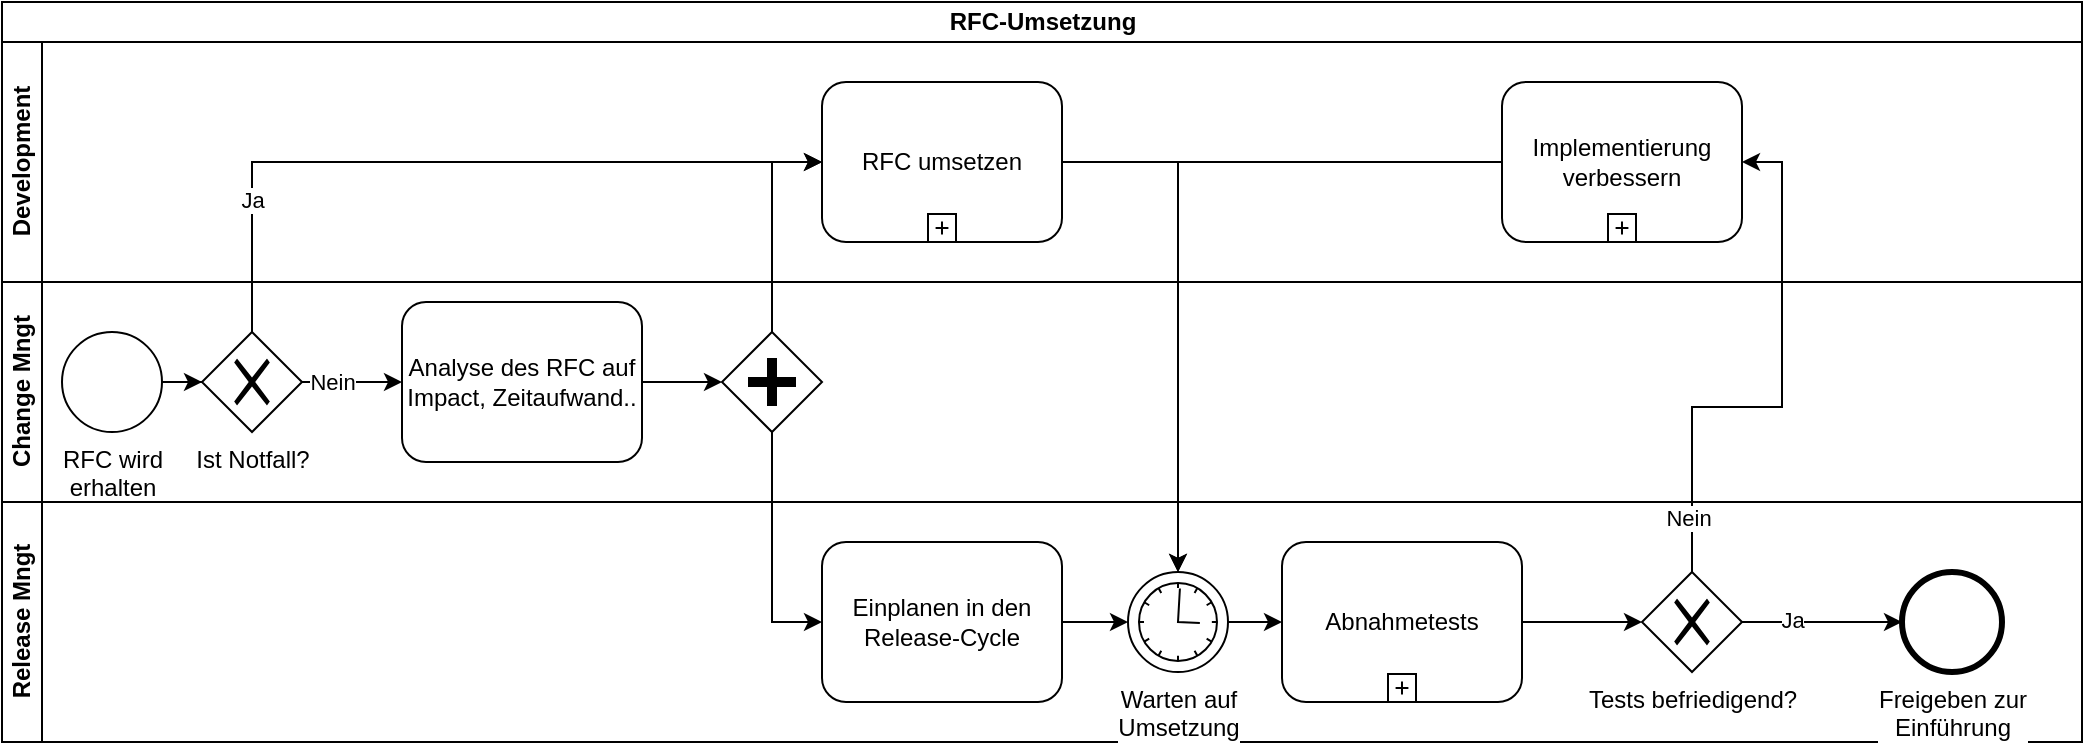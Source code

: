 <mxfile version="13.7.9" type="device"><diagram id="p0OJ0nvZOkCf9SmHsbGq" name="Page-1"><mxGraphModel dx="2173" dy="1999" grid="1" gridSize="10" guides="1" tooltips="1" connect="1" arrows="1" fold="1" page="1" pageScale="1" pageWidth="827" pageHeight="1169" math="0" shadow="0"><root><mxCell id="0"/><mxCell id="1" parent="0"/><mxCell id="WWjFyzP6-1UiFtDNBksE-1" value="RFC-Umsetzung" style="swimlane;html=1;childLayout=stackLayout;resizeParent=1;resizeParentMax=0;horizontal=1;startSize=20;horizontalStack=0;" parent="1" vertex="1"><mxGeometry x="-200" y="-200" width="1040" height="370" as="geometry"/></mxCell><mxCell id="WWjFyzP6-1UiFtDNBksE-2" value="Development" style="swimlane;html=1;startSize=20;horizontal=0;" parent="WWjFyzP6-1UiFtDNBksE-1" vertex="1"><mxGeometry y="20" width="1040" height="120" as="geometry"/></mxCell><mxCell id="WWjFyzP6-1UiFtDNBksE-40" value="Implementierung verbessern" style="html=1;whiteSpace=wrap;rounded=1;dropTarget=0;" parent="WWjFyzP6-1UiFtDNBksE-2" vertex="1"><mxGeometry x="750" y="20" width="120" height="80" as="geometry"/></mxCell><mxCell id="WWjFyzP6-1UiFtDNBksE-41" value="" style="html=1;shape=plus;outlineConnect=0;" parent="WWjFyzP6-1UiFtDNBksE-40" vertex="1"><mxGeometry x="0.5" y="1" width="14" height="14" relative="1" as="geometry"><mxPoint x="-7" y="-14" as="offset"/></mxGeometry></mxCell><mxCell id="WWjFyzP6-1UiFtDNBksE-10" value="RFC umsetzen" style="html=1;whiteSpace=wrap;rounded=1;dropTarget=0;" parent="WWjFyzP6-1UiFtDNBksE-2" vertex="1"><mxGeometry x="410" y="20" width="120" height="80" as="geometry"/></mxCell><mxCell id="WWjFyzP6-1UiFtDNBksE-11" value="" style="html=1;shape=plus;outlineConnect=0;" parent="WWjFyzP6-1UiFtDNBksE-10" vertex="1"><mxGeometry x="0.5" y="1" width="14" height="14" relative="1" as="geometry"><mxPoint x="-7" y="-14" as="offset"/></mxGeometry></mxCell><mxCell id="WWjFyzP6-1UiFtDNBksE-3" value="Change Mngt" style="swimlane;html=1;startSize=20;horizontal=0;" parent="WWjFyzP6-1UiFtDNBksE-1" vertex="1"><mxGeometry y="140" width="1040" height="110" as="geometry"/></mxCell><mxCell id="WWjFyzP6-1UiFtDNBksE-15" style="edgeStyle=orthogonalEdgeStyle;rounded=0;orthogonalLoop=1;jettySize=auto;html=1;entryX=0;entryY=0.5;entryDx=0;entryDy=0;" parent="WWjFyzP6-1UiFtDNBksE-3" source="WWjFyzP6-1UiFtDNBksE-8" target="WWjFyzP6-1UiFtDNBksE-14" edge="1"><mxGeometry relative="1" as="geometry"/></mxCell><mxCell id="WWjFyzP6-1UiFtDNBksE-34" value="Nein" style="edgeLabel;html=1;align=center;verticalAlign=middle;resizable=0;points=[];" parent="WWjFyzP6-1UiFtDNBksE-15" vertex="1" connectable="0"><mxGeometry x="-0.413" relative="1" as="geometry"><mxPoint as="offset"/></mxGeometry></mxCell><mxCell id="WWjFyzP6-1UiFtDNBksE-9" style="edgeStyle=orthogonalEdgeStyle;rounded=0;orthogonalLoop=1;jettySize=auto;html=1;entryX=0;entryY=0.5;entryDx=0;entryDy=0;" parent="WWjFyzP6-1UiFtDNBksE-3" source="WWjFyzP6-1UiFtDNBksE-7" target="WWjFyzP6-1UiFtDNBksE-8" edge="1"><mxGeometry relative="1" as="geometry"/></mxCell><mxCell id="WWjFyzP6-1UiFtDNBksE-8" value="Ist Notfall?" style="shape=mxgraph.bpmn.shape;html=1;verticalLabelPosition=bottom;labelBackgroundColor=#ffffff;verticalAlign=top;align=center;perimeter=rhombusPerimeter;background=gateway;outlineConnect=0;outline=none;symbol=exclusiveGw;" parent="WWjFyzP6-1UiFtDNBksE-3" vertex="1"><mxGeometry x="100" y="25" width="50" height="50" as="geometry"/></mxCell><mxCell id="WWjFyzP6-1UiFtDNBksE-7" value="RFC wird &lt;br&gt;erhalten" style="shape=mxgraph.bpmn.shape;html=1;verticalLabelPosition=bottom;labelBackgroundColor=#ffffff;verticalAlign=top;align=center;perimeter=ellipsePerimeter;outlineConnect=0;outline=standard;symbol=general;" parent="WWjFyzP6-1UiFtDNBksE-3" vertex="1"><mxGeometry x="30" y="25" width="50" height="50" as="geometry"/></mxCell><mxCell id="WWjFyzP6-1UiFtDNBksE-17" style="edgeStyle=orthogonalEdgeStyle;rounded=0;orthogonalLoop=1;jettySize=auto;html=1;" parent="WWjFyzP6-1UiFtDNBksE-3" source="WWjFyzP6-1UiFtDNBksE-14" target="WWjFyzP6-1UiFtDNBksE-16" edge="1"><mxGeometry relative="1" as="geometry"/></mxCell><mxCell id="WWjFyzP6-1UiFtDNBksE-14" value="Analyse des RFC auf Impact, Zeitaufwand.." style="shape=ext;rounded=1;html=1;whiteSpace=wrap;" parent="WWjFyzP6-1UiFtDNBksE-3" vertex="1"><mxGeometry x="200" y="10" width="120" height="80" as="geometry"/></mxCell><mxCell id="WWjFyzP6-1UiFtDNBksE-16" value="" style="shape=mxgraph.bpmn.shape;html=1;verticalLabelPosition=bottom;labelBackgroundColor=#ffffff;verticalAlign=top;align=center;perimeter=rhombusPerimeter;background=gateway;outlineConnect=0;outline=none;symbol=parallelGw;" parent="WWjFyzP6-1UiFtDNBksE-3" vertex="1"><mxGeometry x="360" y="25" width="50" height="50" as="geometry"/></mxCell><mxCell id="WWjFyzP6-1UiFtDNBksE-4" value="Release Mngt" style="swimlane;html=1;startSize=20;horizontal=0;" parent="WWjFyzP6-1UiFtDNBksE-1" vertex="1"><mxGeometry y="250" width="1040" height="120" as="geometry"/></mxCell><mxCell id="WWjFyzP6-1UiFtDNBksE-25" style="edgeStyle=orthogonalEdgeStyle;rounded=0;orthogonalLoop=1;jettySize=auto;html=1;entryX=0;entryY=0.5;entryDx=0;entryDy=0;" parent="WWjFyzP6-1UiFtDNBksE-4" source="WWjFyzP6-1UiFtDNBksE-29" target="WWjFyzP6-1UiFtDNBksE-23" edge="1"><mxGeometry relative="1" as="geometry"/></mxCell><mxCell id="WWjFyzP6-1UiFtDNBksE-33" style="edgeStyle=orthogonalEdgeStyle;rounded=0;orthogonalLoop=1;jettySize=auto;html=1;" parent="WWjFyzP6-1UiFtDNBksE-4" source="WWjFyzP6-1UiFtDNBksE-23" target="WWjFyzP6-1UiFtDNBksE-32" edge="1"><mxGeometry relative="1" as="geometry"/></mxCell><mxCell id="WWjFyzP6-1UiFtDNBksE-36" value="Freigeben zur&lt;br&gt;Einführung" style="shape=mxgraph.bpmn.shape;html=1;verticalLabelPosition=bottom;labelBackgroundColor=#ffffff;verticalAlign=top;align=center;perimeter=ellipsePerimeter;outlineConnect=0;outline=end;symbol=general;" parent="WWjFyzP6-1UiFtDNBksE-4" vertex="1"><mxGeometry x="950" y="35" width="50" height="50" as="geometry"/></mxCell><mxCell id="WWjFyzP6-1UiFtDNBksE-23" value="Abnahmetests" style="html=1;whiteSpace=wrap;rounded=1;dropTarget=0;" parent="WWjFyzP6-1UiFtDNBksE-4" vertex="1"><mxGeometry x="640" y="20" width="120" height="80" as="geometry"/></mxCell><mxCell id="WWjFyzP6-1UiFtDNBksE-24" value="" style="html=1;shape=plus;outlineConnect=0;" parent="WWjFyzP6-1UiFtDNBksE-23" vertex="1"><mxGeometry x="0.5" y="1" width="14" height="14" relative="1" as="geometry"><mxPoint x="-7" y="-14" as="offset"/></mxGeometry></mxCell><mxCell id="WWjFyzP6-1UiFtDNBksE-18" value="Einplanen in den Release-Cycle" style="shape=ext;rounded=1;html=1;whiteSpace=wrap;" parent="WWjFyzP6-1UiFtDNBksE-4" vertex="1"><mxGeometry x="410" y="20" width="120" height="80" as="geometry"/></mxCell><mxCell id="WWjFyzP6-1UiFtDNBksE-30" style="edgeStyle=orthogonalEdgeStyle;rounded=0;orthogonalLoop=1;jettySize=auto;html=1;entryX=0;entryY=0.5;entryDx=0;entryDy=0;" parent="WWjFyzP6-1UiFtDNBksE-4" source="WWjFyzP6-1UiFtDNBksE-18" target="WWjFyzP6-1UiFtDNBksE-29" edge="1"><mxGeometry relative="1" as="geometry"><mxPoint x="330" y="110" as="sourcePoint"/><mxPoint x="420" y="110" as="targetPoint"/></mxGeometry></mxCell><mxCell id="WWjFyzP6-1UiFtDNBksE-29" value="Warten auf &lt;br&gt;Umsetzung" style="shape=mxgraph.bpmn.shape;html=1;verticalLabelPosition=bottom;labelBackgroundColor=#ffffff;verticalAlign=top;align=center;perimeter=ellipsePerimeter;outlineConnect=0;outline=standard;symbol=timer;" parent="WWjFyzP6-1UiFtDNBksE-4" vertex="1"><mxGeometry x="563" y="35" width="50" height="50" as="geometry"/></mxCell><mxCell id="WWjFyzP6-1UiFtDNBksE-37" style="edgeStyle=orthogonalEdgeStyle;rounded=0;orthogonalLoop=1;jettySize=auto;html=1;entryX=0;entryY=0.5;entryDx=0;entryDy=0;" parent="WWjFyzP6-1UiFtDNBksE-4" source="WWjFyzP6-1UiFtDNBksE-32" target="WWjFyzP6-1UiFtDNBksE-36" edge="1"><mxGeometry relative="1" as="geometry"/></mxCell><mxCell id="WWjFyzP6-1UiFtDNBksE-38" value="Ja" style="edgeLabel;html=1;align=center;verticalAlign=middle;resizable=0;points=[];" parent="WWjFyzP6-1UiFtDNBksE-37" vertex="1" connectable="0"><mxGeometry x="-0.387" y="1" relative="1" as="geometry"><mxPoint as="offset"/></mxGeometry></mxCell><mxCell id="WWjFyzP6-1UiFtDNBksE-32" value="Tests befriedigend?" style="shape=mxgraph.bpmn.shape;html=1;verticalLabelPosition=bottom;labelBackgroundColor=#ffffff;verticalAlign=top;align=center;perimeter=rhombusPerimeter;background=gateway;outlineConnect=0;outline=none;symbol=exclusiveGw;" parent="WWjFyzP6-1UiFtDNBksE-4" vertex="1"><mxGeometry x="820" y="35" width="50" height="50" as="geometry"/></mxCell><mxCell id="WWjFyzP6-1UiFtDNBksE-12" style="edgeStyle=orthogonalEdgeStyle;rounded=0;orthogonalLoop=1;jettySize=auto;html=1;exitX=0.5;exitY=0;exitDx=0;exitDy=0;entryX=0;entryY=0.5;entryDx=0;entryDy=0;" parent="WWjFyzP6-1UiFtDNBksE-1" source="WWjFyzP6-1UiFtDNBksE-8" target="WWjFyzP6-1UiFtDNBksE-10" edge="1"><mxGeometry relative="1" as="geometry"/></mxCell><mxCell id="WWjFyzP6-1UiFtDNBksE-13" value="Ja" style="edgeLabel;html=1;align=center;verticalAlign=middle;resizable=0;points=[];" parent="WWjFyzP6-1UiFtDNBksE-12" vertex="1" connectable="0"><mxGeometry x="-0.644" relative="1" as="geometry"><mxPoint as="offset"/></mxGeometry></mxCell><mxCell id="WWjFyzP6-1UiFtDNBksE-19" style="edgeStyle=orthogonalEdgeStyle;rounded=0;orthogonalLoop=1;jettySize=auto;html=1;entryX=0;entryY=0.5;entryDx=0;entryDy=0;" parent="WWjFyzP6-1UiFtDNBksE-1" source="WWjFyzP6-1UiFtDNBksE-16" target="WWjFyzP6-1UiFtDNBksE-18" edge="1"><mxGeometry relative="1" as="geometry"/></mxCell><mxCell id="WWjFyzP6-1UiFtDNBksE-20" style="edgeStyle=orthogonalEdgeStyle;rounded=0;orthogonalLoop=1;jettySize=auto;html=1;entryX=0;entryY=0.5;entryDx=0;entryDy=0;" parent="WWjFyzP6-1UiFtDNBksE-1" source="WWjFyzP6-1UiFtDNBksE-16" target="WWjFyzP6-1UiFtDNBksE-10" edge="1"><mxGeometry relative="1" as="geometry"/></mxCell><mxCell id="WWjFyzP6-1UiFtDNBksE-31" style="edgeStyle=orthogonalEdgeStyle;rounded=0;orthogonalLoop=1;jettySize=auto;html=1;entryX=0.5;entryY=0;entryDx=0;entryDy=0;" parent="WWjFyzP6-1UiFtDNBksE-1" source="WWjFyzP6-1UiFtDNBksE-10" target="WWjFyzP6-1UiFtDNBksE-29" edge="1"><mxGeometry relative="1" as="geometry"/></mxCell><mxCell id="WWjFyzP6-1UiFtDNBksE-39" style="edgeStyle=orthogonalEdgeStyle;rounded=0;orthogonalLoop=1;jettySize=auto;html=1;entryX=1;entryY=0.5;entryDx=0;entryDy=0;" parent="WWjFyzP6-1UiFtDNBksE-1" source="WWjFyzP6-1UiFtDNBksE-32" target="WWjFyzP6-1UiFtDNBksE-40" edge="1"><mxGeometry relative="1" as="geometry"><mxPoint x="845" y="80" as="targetPoint"/></mxGeometry></mxCell><mxCell id="WWjFyzP6-1UiFtDNBksE-43" value="Nein" style="edgeLabel;html=1;align=center;verticalAlign=middle;resizable=0;points=[];" parent="WWjFyzP6-1UiFtDNBksE-39" vertex="1" connectable="0"><mxGeometry x="-0.8" y="2" relative="1" as="geometry"><mxPoint as="offset"/></mxGeometry></mxCell><mxCell id="WWjFyzP6-1UiFtDNBksE-42" style="edgeStyle=orthogonalEdgeStyle;rounded=0;orthogonalLoop=1;jettySize=auto;html=1;entryX=0.5;entryY=0;entryDx=0;entryDy=0;" parent="WWjFyzP6-1UiFtDNBksE-1" source="WWjFyzP6-1UiFtDNBksE-40" target="WWjFyzP6-1UiFtDNBksE-29" edge="1"><mxGeometry relative="1" as="geometry"><Array as="points"><mxPoint x="588" y="80"/></Array></mxGeometry></mxCell></root></mxGraphModel></diagram></mxfile>